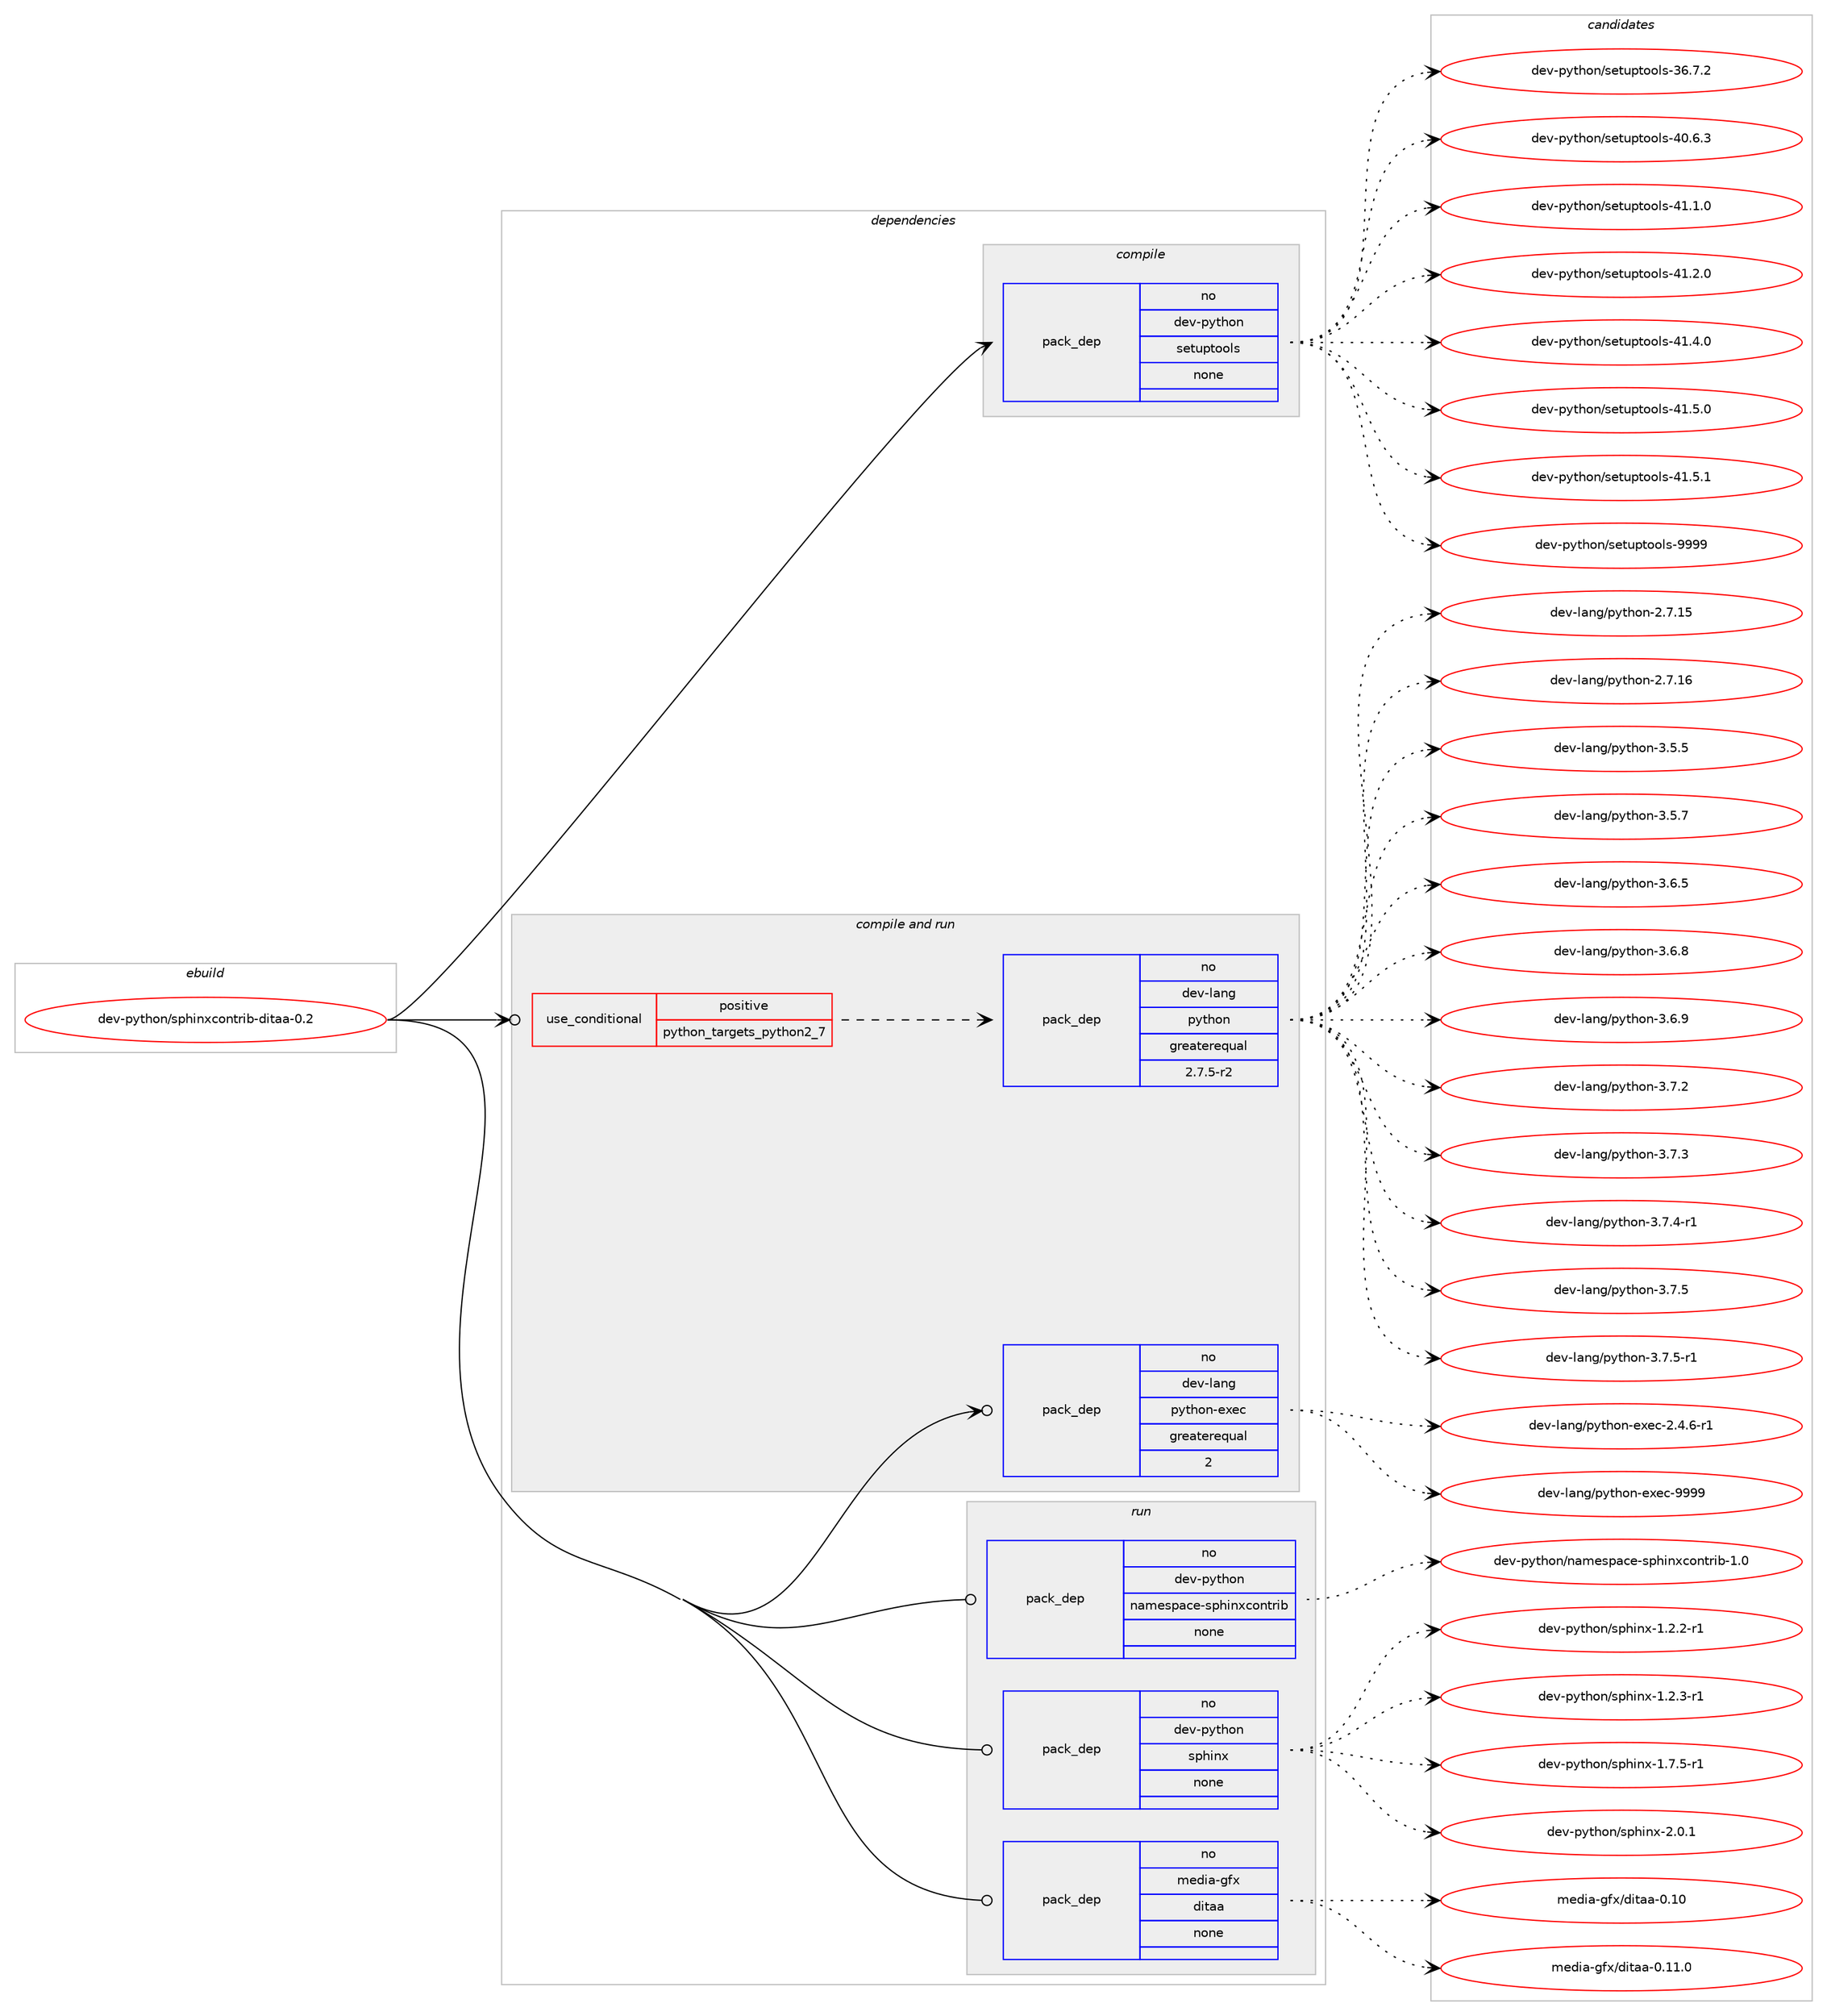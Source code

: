digraph prolog {

# *************
# Graph options
# *************

newrank=true;
concentrate=true;
compound=true;
graph [rankdir=LR,fontname=Helvetica,fontsize=10,ranksep=1.5];#, ranksep=2.5, nodesep=0.2];
edge  [arrowhead=vee];
node  [fontname=Helvetica,fontsize=10];

# **********
# The ebuild
# **********

subgraph cluster_leftcol {
color=gray;
rank=same;
label=<<i>ebuild</i>>;
id [label="dev-python/sphinxcontrib-ditaa-0.2", color=red, width=4, href="../dev-python/sphinxcontrib-ditaa-0.2.svg"];
}

# ****************
# The dependencies
# ****************

subgraph cluster_midcol {
color=gray;
label=<<i>dependencies</i>>;
subgraph cluster_compile {
fillcolor="#eeeeee";
style=filled;
label=<<i>compile</i>>;
subgraph pack476718 {
dependency638328 [label=<<TABLE BORDER="0" CELLBORDER="1" CELLSPACING="0" CELLPADDING="4" WIDTH="220"><TR><TD ROWSPAN="6" CELLPADDING="30">pack_dep</TD></TR><TR><TD WIDTH="110">no</TD></TR><TR><TD>dev-python</TD></TR><TR><TD>setuptools</TD></TR><TR><TD>none</TD></TR><TR><TD></TD></TR></TABLE>>, shape=none, color=blue];
}
id:e -> dependency638328:w [weight=20,style="solid",arrowhead="vee"];
}
subgraph cluster_compileandrun {
fillcolor="#eeeeee";
style=filled;
label=<<i>compile and run</i>>;
subgraph cond149729 {
dependency638329 [label=<<TABLE BORDER="0" CELLBORDER="1" CELLSPACING="0" CELLPADDING="4"><TR><TD ROWSPAN="3" CELLPADDING="10">use_conditional</TD></TR><TR><TD>positive</TD></TR><TR><TD>python_targets_python2_7</TD></TR></TABLE>>, shape=none, color=red];
subgraph pack476719 {
dependency638330 [label=<<TABLE BORDER="0" CELLBORDER="1" CELLSPACING="0" CELLPADDING="4" WIDTH="220"><TR><TD ROWSPAN="6" CELLPADDING="30">pack_dep</TD></TR><TR><TD WIDTH="110">no</TD></TR><TR><TD>dev-lang</TD></TR><TR><TD>python</TD></TR><TR><TD>greaterequal</TD></TR><TR><TD>2.7.5-r2</TD></TR></TABLE>>, shape=none, color=blue];
}
dependency638329:e -> dependency638330:w [weight=20,style="dashed",arrowhead="vee"];
}
id:e -> dependency638329:w [weight=20,style="solid",arrowhead="odotvee"];
subgraph pack476720 {
dependency638331 [label=<<TABLE BORDER="0" CELLBORDER="1" CELLSPACING="0" CELLPADDING="4" WIDTH="220"><TR><TD ROWSPAN="6" CELLPADDING="30">pack_dep</TD></TR><TR><TD WIDTH="110">no</TD></TR><TR><TD>dev-lang</TD></TR><TR><TD>python-exec</TD></TR><TR><TD>greaterequal</TD></TR><TR><TD>2</TD></TR></TABLE>>, shape=none, color=blue];
}
id:e -> dependency638331:w [weight=20,style="solid",arrowhead="odotvee"];
}
subgraph cluster_run {
fillcolor="#eeeeee";
style=filled;
label=<<i>run</i>>;
subgraph pack476721 {
dependency638332 [label=<<TABLE BORDER="0" CELLBORDER="1" CELLSPACING="0" CELLPADDING="4" WIDTH="220"><TR><TD ROWSPAN="6" CELLPADDING="30">pack_dep</TD></TR><TR><TD WIDTH="110">no</TD></TR><TR><TD>dev-python</TD></TR><TR><TD>namespace-sphinxcontrib</TD></TR><TR><TD>none</TD></TR><TR><TD></TD></TR></TABLE>>, shape=none, color=blue];
}
id:e -> dependency638332:w [weight=20,style="solid",arrowhead="odot"];
subgraph pack476722 {
dependency638333 [label=<<TABLE BORDER="0" CELLBORDER="1" CELLSPACING="0" CELLPADDING="4" WIDTH="220"><TR><TD ROWSPAN="6" CELLPADDING="30">pack_dep</TD></TR><TR><TD WIDTH="110">no</TD></TR><TR><TD>dev-python</TD></TR><TR><TD>sphinx</TD></TR><TR><TD>none</TD></TR><TR><TD></TD></TR></TABLE>>, shape=none, color=blue];
}
id:e -> dependency638333:w [weight=20,style="solid",arrowhead="odot"];
subgraph pack476723 {
dependency638334 [label=<<TABLE BORDER="0" CELLBORDER="1" CELLSPACING="0" CELLPADDING="4" WIDTH="220"><TR><TD ROWSPAN="6" CELLPADDING="30">pack_dep</TD></TR><TR><TD WIDTH="110">no</TD></TR><TR><TD>media-gfx</TD></TR><TR><TD>ditaa</TD></TR><TR><TD>none</TD></TR><TR><TD></TD></TR></TABLE>>, shape=none, color=blue];
}
id:e -> dependency638334:w [weight=20,style="solid",arrowhead="odot"];
}
}

# **************
# The candidates
# **************

subgraph cluster_choices {
rank=same;
color=gray;
label=<<i>candidates</i>>;

subgraph choice476718 {
color=black;
nodesep=1;
choice100101118451121211161041111104711510111611711211611111110811545515446554650 [label="dev-python/setuptools-36.7.2", color=red, width=4,href="../dev-python/setuptools-36.7.2.svg"];
choice100101118451121211161041111104711510111611711211611111110811545524846544651 [label="dev-python/setuptools-40.6.3", color=red, width=4,href="../dev-python/setuptools-40.6.3.svg"];
choice100101118451121211161041111104711510111611711211611111110811545524946494648 [label="dev-python/setuptools-41.1.0", color=red, width=4,href="../dev-python/setuptools-41.1.0.svg"];
choice100101118451121211161041111104711510111611711211611111110811545524946504648 [label="dev-python/setuptools-41.2.0", color=red, width=4,href="../dev-python/setuptools-41.2.0.svg"];
choice100101118451121211161041111104711510111611711211611111110811545524946524648 [label="dev-python/setuptools-41.4.0", color=red, width=4,href="../dev-python/setuptools-41.4.0.svg"];
choice100101118451121211161041111104711510111611711211611111110811545524946534648 [label="dev-python/setuptools-41.5.0", color=red, width=4,href="../dev-python/setuptools-41.5.0.svg"];
choice100101118451121211161041111104711510111611711211611111110811545524946534649 [label="dev-python/setuptools-41.5.1", color=red, width=4,href="../dev-python/setuptools-41.5.1.svg"];
choice10010111845112121116104111110471151011161171121161111111081154557575757 [label="dev-python/setuptools-9999", color=red, width=4,href="../dev-python/setuptools-9999.svg"];
dependency638328:e -> choice100101118451121211161041111104711510111611711211611111110811545515446554650:w [style=dotted,weight="100"];
dependency638328:e -> choice100101118451121211161041111104711510111611711211611111110811545524846544651:w [style=dotted,weight="100"];
dependency638328:e -> choice100101118451121211161041111104711510111611711211611111110811545524946494648:w [style=dotted,weight="100"];
dependency638328:e -> choice100101118451121211161041111104711510111611711211611111110811545524946504648:w [style=dotted,weight="100"];
dependency638328:e -> choice100101118451121211161041111104711510111611711211611111110811545524946524648:w [style=dotted,weight="100"];
dependency638328:e -> choice100101118451121211161041111104711510111611711211611111110811545524946534648:w [style=dotted,weight="100"];
dependency638328:e -> choice100101118451121211161041111104711510111611711211611111110811545524946534649:w [style=dotted,weight="100"];
dependency638328:e -> choice10010111845112121116104111110471151011161171121161111111081154557575757:w [style=dotted,weight="100"];
}
subgraph choice476719 {
color=black;
nodesep=1;
choice10010111845108971101034711212111610411111045504655464953 [label="dev-lang/python-2.7.15", color=red, width=4,href="../dev-lang/python-2.7.15.svg"];
choice10010111845108971101034711212111610411111045504655464954 [label="dev-lang/python-2.7.16", color=red, width=4,href="../dev-lang/python-2.7.16.svg"];
choice100101118451089711010347112121116104111110455146534653 [label="dev-lang/python-3.5.5", color=red, width=4,href="../dev-lang/python-3.5.5.svg"];
choice100101118451089711010347112121116104111110455146534655 [label="dev-lang/python-3.5.7", color=red, width=4,href="../dev-lang/python-3.5.7.svg"];
choice100101118451089711010347112121116104111110455146544653 [label="dev-lang/python-3.6.5", color=red, width=4,href="../dev-lang/python-3.6.5.svg"];
choice100101118451089711010347112121116104111110455146544656 [label="dev-lang/python-3.6.8", color=red, width=4,href="../dev-lang/python-3.6.8.svg"];
choice100101118451089711010347112121116104111110455146544657 [label="dev-lang/python-3.6.9", color=red, width=4,href="../dev-lang/python-3.6.9.svg"];
choice100101118451089711010347112121116104111110455146554650 [label="dev-lang/python-3.7.2", color=red, width=4,href="../dev-lang/python-3.7.2.svg"];
choice100101118451089711010347112121116104111110455146554651 [label="dev-lang/python-3.7.3", color=red, width=4,href="../dev-lang/python-3.7.3.svg"];
choice1001011184510897110103471121211161041111104551465546524511449 [label="dev-lang/python-3.7.4-r1", color=red, width=4,href="../dev-lang/python-3.7.4-r1.svg"];
choice100101118451089711010347112121116104111110455146554653 [label="dev-lang/python-3.7.5", color=red, width=4,href="../dev-lang/python-3.7.5.svg"];
choice1001011184510897110103471121211161041111104551465546534511449 [label="dev-lang/python-3.7.5-r1", color=red, width=4,href="../dev-lang/python-3.7.5-r1.svg"];
dependency638330:e -> choice10010111845108971101034711212111610411111045504655464953:w [style=dotted,weight="100"];
dependency638330:e -> choice10010111845108971101034711212111610411111045504655464954:w [style=dotted,weight="100"];
dependency638330:e -> choice100101118451089711010347112121116104111110455146534653:w [style=dotted,weight="100"];
dependency638330:e -> choice100101118451089711010347112121116104111110455146534655:w [style=dotted,weight="100"];
dependency638330:e -> choice100101118451089711010347112121116104111110455146544653:w [style=dotted,weight="100"];
dependency638330:e -> choice100101118451089711010347112121116104111110455146544656:w [style=dotted,weight="100"];
dependency638330:e -> choice100101118451089711010347112121116104111110455146544657:w [style=dotted,weight="100"];
dependency638330:e -> choice100101118451089711010347112121116104111110455146554650:w [style=dotted,weight="100"];
dependency638330:e -> choice100101118451089711010347112121116104111110455146554651:w [style=dotted,weight="100"];
dependency638330:e -> choice1001011184510897110103471121211161041111104551465546524511449:w [style=dotted,weight="100"];
dependency638330:e -> choice100101118451089711010347112121116104111110455146554653:w [style=dotted,weight="100"];
dependency638330:e -> choice1001011184510897110103471121211161041111104551465546534511449:w [style=dotted,weight="100"];
}
subgraph choice476720 {
color=black;
nodesep=1;
choice10010111845108971101034711212111610411111045101120101994550465246544511449 [label="dev-lang/python-exec-2.4.6-r1", color=red, width=4,href="../dev-lang/python-exec-2.4.6-r1.svg"];
choice10010111845108971101034711212111610411111045101120101994557575757 [label="dev-lang/python-exec-9999", color=red, width=4,href="../dev-lang/python-exec-9999.svg"];
dependency638331:e -> choice10010111845108971101034711212111610411111045101120101994550465246544511449:w [style=dotted,weight="100"];
dependency638331:e -> choice10010111845108971101034711212111610411111045101120101994557575757:w [style=dotted,weight="100"];
}
subgraph choice476721 {
color=black;
nodesep=1;
choice100101118451121211161041111104711097109101115112979910145115112104105110120991111101161141059845494648 [label="dev-python/namespace-sphinxcontrib-1.0", color=red, width=4,href="../dev-python/namespace-sphinxcontrib-1.0.svg"];
dependency638332:e -> choice100101118451121211161041111104711097109101115112979910145115112104105110120991111101161141059845494648:w [style=dotted,weight="100"];
}
subgraph choice476722 {
color=black;
nodesep=1;
choice10010111845112121116104111110471151121041051101204549465046504511449 [label="dev-python/sphinx-1.2.2-r1", color=red, width=4,href="../dev-python/sphinx-1.2.2-r1.svg"];
choice10010111845112121116104111110471151121041051101204549465046514511449 [label="dev-python/sphinx-1.2.3-r1", color=red, width=4,href="../dev-python/sphinx-1.2.3-r1.svg"];
choice10010111845112121116104111110471151121041051101204549465546534511449 [label="dev-python/sphinx-1.7.5-r1", color=red, width=4,href="../dev-python/sphinx-1.7.5-r1.svg"];
choice1001011184511212111610411111047115112104105110120455046484649 [label="dev-python/sphinx-2.0.1", color=red, width=4,href="../dev-python/sphinx-2.0.1.svg"];
dependency638333:e -> choice10010111845112121116104111110471151121041051101204549465046504511449:w [style=dotted,weight="100"];
dependency638333:e -> choice10010111845112121116104111110471151121041051101204549465046514511449:w [style=dotted,weight="100"];
dependency638333:e -> choice10010111845112121116104111110471151121041051101204549465546534511449:w [style=dotted,weight="100"];
dependency638333:e -> choice1001011184511212111610411111047115112104105110120455046484649:w [style=dotted,weight="100"];
}
subgraph choice476723 {
color=black;
nodesep=1;
choice10910110010597451031021204710010511697974548464948 [label="media-gfx/ditaa-0.10", color=red, width=4,href="../media-gfx/ditaa-0.10.svg"];
choice109101100105974510310212047100105116979745484649494648 [label="media-gfx/ditaa-0.11.0", color=red, width=4,href="../media-gfx/ditaa-0.11.0.svg"];
dependency638334:e -> choice10910110010597451031021204710010511697974548464948:w [style=dotted,weight="100"];
dependency638334:e -> choice109101100105974510310212047100105116979745484649494648:w [style=dotted,weight="100"];
}
}

}
